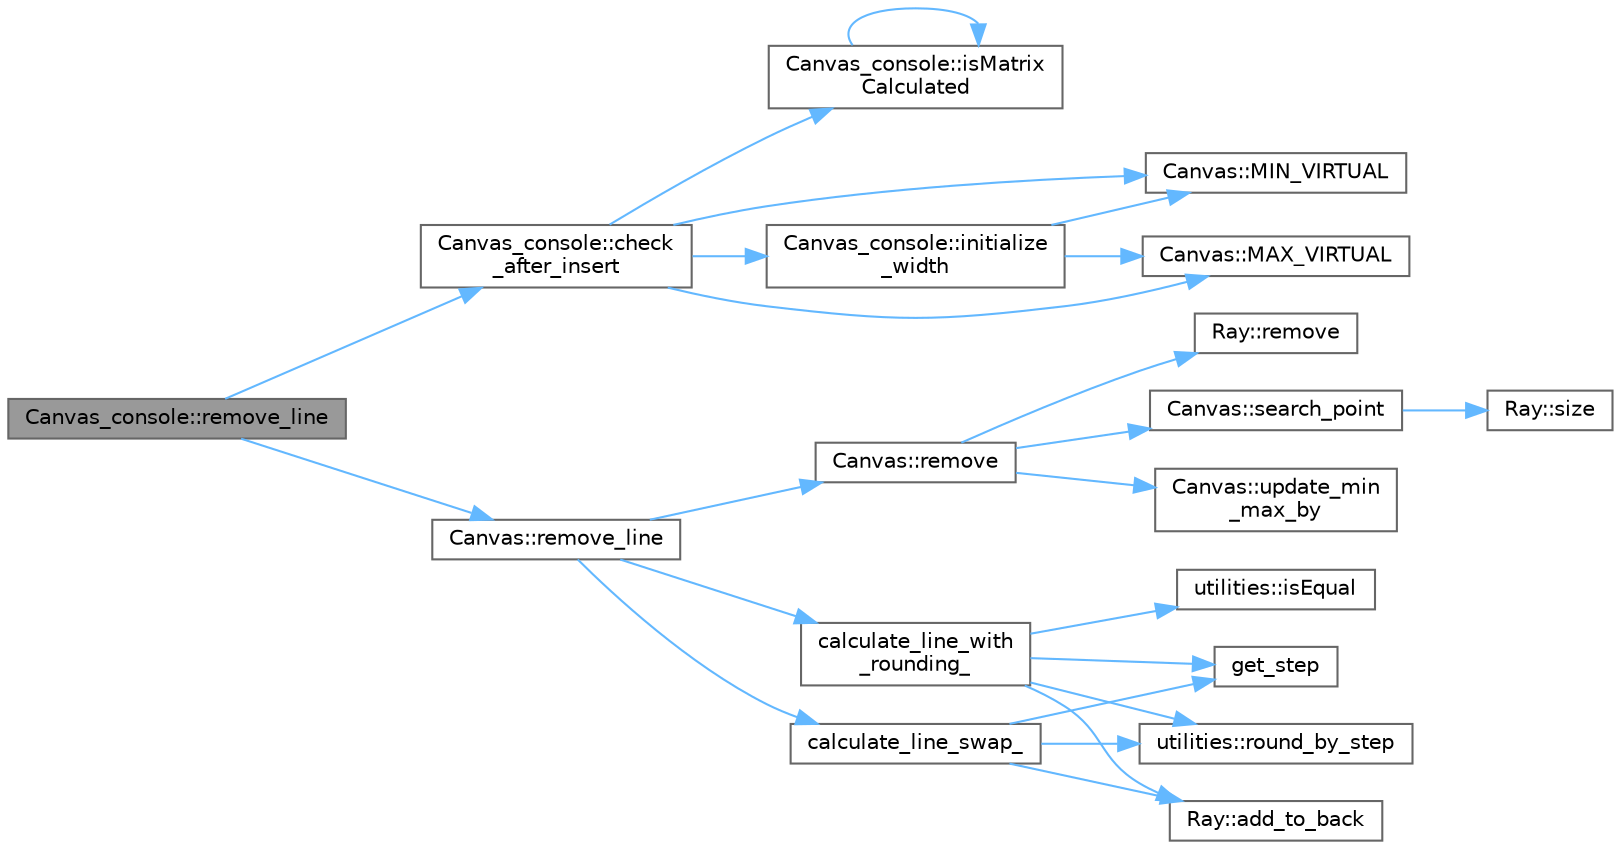 digraph "Canvas_console::remove_line"
{
 // LATEX_PDF_SIZE
  bgcolor="transparent";
  edge [fontname=Helvetica,fontsize=10,labelfontname=Helvetica,labelfontsize=10];
  node [fontname=Helvetica,fontsize=10,shape=box,height=0.2,width=0.4];
  rankdir="LR";
  Node1 [label="Canvas_console::remove_line",height=0.2,width=0.4,color="gray40", fillcolor="grey60", style="filled", fontcolor="black",tooltip=" "];
  Node1 -> Node2 [color="steelblue1",style="solid"];
  Node2 [label="Canvas_console::check\l_after_insert",height=0.2,width=0.4,color="grey40", fillcolor="white", style="filled",URL="$class_canvas__console.html#ac4a39ecd35779da427ad2aa276130d5b",tooltip=" "];
  Node2 -> Node3 [color="steelblue1",style="solid"];
  Node3 [label="Canvas_console::initialize\l_width",height=0.2,width=0.4,color="grey40", fillcolor="white", style="filled",URL="$class_canvas__console.html#a060001297743379cda024ebfc9d3e5cb",tooltip=" "];
  Node3 -> Node4 [color="steelblue1",style="solid"];
  Node4 [label="Canvas::MAX_VIRTUAL",height=0.2,width=0.4,color="grey40", fillcolor="white", style="filled",URL="$class_canvas.html#abc9fcfb1752edf58baecab4d112b32ae",tooltip=" "];
  Node3 -> Node5 [color="steelblue1",style="solid"];
  Node5 [label="Canvas::MIN_VIRTUAL",height=0.2,width=0.4,color="grey40", fillcolor="white", style="filled",URL="$class_canvas.html#af22370809c000769172b4ab018208ba2",tooltip=" "];
  Node2 -> Node6 [color="steelblue1",style="solid"];
  Node6 [label="Canvas_console::isMatrix\lCalculated",height=0.2,width=0.4,color="grey40", fillcolor="white", style="filled",URL="$class_canvas__console.html#a86392d13220497c16a9e7d4afaeccf7f",tooltip=" "];
  Node6 -> Node6 [color="steelblue1",style="solid"];
  Node2 -> Node4 [color="steelblue1",style="solid"];
  Node2 -> Node5 [color="steelblue1",style="solid"];
  Node1 -> Node7 [color="steelblue1",style="solid"];
  Node7 [label="Canvas::remove_line",height=0.2,width=0.4,color="grey40", fillcolor="white", style="filled",URL="$class_canvas.html#ac1a10155e7e21b28092c14134027e8b9",tooltip=" "];
  Node7 -> Node8 [color="steelblue1",style="solid"];
  Node8 [label="calculate_line_swap_",height=0.2,width=0.4,color="grey40", fillcolor="white", style="filled",URL="$_canvas_8cpp.html#ac2899fb0652d62d3faad887afe27ff74",tooltip=" "];
  Node8 -> Node9 [color="steelblue1",style="solid"];
  Node9 [label="Ray::add_to_back",height=0.2,width=0.4,color="grey40", fillcolor="white", style="filled",URL="$class_ray.html#a935a6504b1f2952b2b6ee6f148262c27",tooltip=" "];
  Node8 -> Node10 [color="steelblue1",style="solid"];
  Node10 [label="get_step",height=0.2,width=0.4,color="grey40", fillcolor="white", style="filled",URL="$_canvas_8cpp.html#ae1f6533ff0ca7b340225c1de2c8408bb",tooltip=" "];
  Node8 -> Node11 [color="steelblue1",style="solid"];
  Node11 [label="utilities::round_by_step",height=0.2,width=0.4,color="grey40", fillcolor="white", style="filled",URL="$namespaceutilities.html#a61728de0df6774b3fe47958df5449bc8",tooltip=" "];
  Node7 -> Node12 [color="steelblue1",style="solid"];
  Node12 [label="calculate_line_with\l_rounding_",height=0.2,width=0.4,color="grey40", fillcolor="white", style="filled",URL="$_canvas_8cpp.html#a76cb16e2b5895bd06f24a7398b9fb74e",tooltip="static double get_step(double coefficient);"];
  Node12 -> Node9 [color="steelblue1",style="solid"];
  Node12 -> Node10 [color="steelblue1",style="solid"];
  Node12 -> Node13 [color="steelblue1",style="solid"];
  Node13 [label="utilities::isEqual",height=0.2,width=0.4,color="grey40", fillcolor="white", style="filled",URL="$namespaceutilities.html#a8c969ae5ef2b4068da78f2efbc88ac13",tooltip="Dot* start_dialoge(std::streamsize MAX_STREAMSIZE, size_t n_points, std::string path_in = \"points...."];
  Node12 -> Node11 [color="steelblue1",style="solid"];
  Node7 -> Node14 [color="steelblue1",style="solid"];
  Node14 [label="Canvas::remove",height=0.2,width=0.4,color="grey40", fillcolor="white", style="filled",URL="$class_canvas.html#a26f551519ccd8633712d477cd9370ff6",tooltip=" "];
  Node14 -> Node15 [color="steelblue1",style="solid"];
  Node15 [label="Ray::remove",height=0.2,width=0.4,color="grey40", fillcolor="white", style="filled",URL="$class_ray.html#a31d5fb55f4aab77b55d28b8b209a7751",tooltip=" "];
  Node14 -> Node16 [color="steelblue1",style="solid"];
  Node16 [label="Canvas::search_point",height=0.2,width=0.4,color="grey40", fillcolor="white", style="filled",URL="$class_canvas.html#a2b8130bac44abbc2b9014a6421c45028",tooltip="insert without repetition"];
  Node16 -> Node17 [color="steelblue1",style="solid"];
  Node17 [label="Ray::size",height=0.2,width=0.4,color="grey40", fillcolor="white", style="filled",URL="$class_ray.html#a5433e5f6205bb963ddb43519022553b4",tooltip=" "];
  Node14 -> Node18 [color="steelblue1",style="solid"];
  Node18 [label="Canvas::update_min\l_max_by",height=0.2,width=0.4,color="grey40", fillcolor="white", style="filled",URL="$class_canvas.html#acddf046b4fc5b2ae2240fe2a00d3b5ca",tooltip=" "];
}
